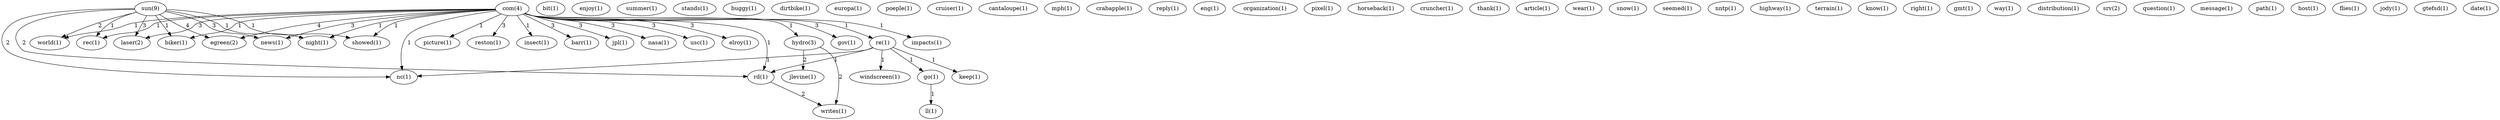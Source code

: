 digraph G {
  com [ label="com(4)" ];
  hydro [ label="hydro(3)" ];
  gov [ label="gov(1)" ];
  impacts [ label="impacts(1)" ];
  picture [ label="picture(1)" ];
  reston [ label="reston(1)" ];
  insect [ label="insect(1)" ];
  re [ label="re(1)" ];
  barr [ label="barr(1)" ];
  jpl [ label="jpl(1)" ];
  laser [ label="laser(2)" ];
  rec [ label="rec(1)" ];
  nasa [ label="nasa(1)" ];
  usc [ label="usc(1)" ];
  rd [ label="rd(1)" ];
  news [ label="news(1)" ];
  world [ label="world(1)" ];
  night [ label="night(1)" ];
  nc [ label="nc(1)" ];
  elroy [ label="elroy(1)" ];
  showed [ label="showed(1)" ];
  egreen [ label="egreen(2)" ];
  biker [ label="biker(1)" ];
  jlevine [ label="jlevine(1)" ];
  writes [ label="writes(1)" ];
  bit [ label="bit(1)" ];
  enjoy [ label="enjoy(1)" ];
  summer [ label="summer(1)" ];
  stands [ label="stands(1)" ];
  buggy [ label="buggy(1)" ];
  dirtbike [ label="dirtbike(1)" ];
  europa [ label="europa(1)" ];
  poeple [ label="poeple(1)" ];
  windscreen [ label="windscreen(1)" ];
  go [ label="go(1)" ];
  keep [ label="keep(1)" ];
  cruiser [ label="cruiser(1)" ];
  cantaloupe [ label="cantaloupe(1)" ];
  mph [ label="mph(1)" ];
  crabapple [ label="crabapple(1)" ];
  reply [ label="reply(1)" ];
  eng [ label="eng(1)" ];
  organization [ label="organization(1)" ];
  pixel [ label="pixel(1)" ];
  horseback [ label="horseback(1)" ];
  sun [ label="sun(9)" ];
  cruncher [ label="cruncher(1)" ];
  thank [ label="thank(1)" ];
  article [ label="article(1)" ];
  wear [ label="wear(1)" ];
  snow [ label="snow(1)" ];
  seemed [ label="seemed(1)" ];
  nntp [ label="nntp(1)" ];
  highway [ label="highway(1)" ];
  terrain [ label="terrain(1)" ];
  know [ label="know(1)" ];
  right [ label="right(1)" ];
  gmt [ label="gmt(1)" ];
  way [ label="way(1)" ];
  distribution [ label="distribution(1)" ];
  srv [ label="srv(2)" ];
  ll [ label="ll(1)" ];
  question [ label="question(1)" ];
  message [ label="message(1)" ];
  path [ label="path(1)" ];
  host [ label="host(1)" ];
  flies [ label="flies(1)" ];
  jody [ label="jody(1)" ];
  gtefsd [ label="gtefsd(1)" ];
  date [ label="date(1)" ];
  com -> hydro [ label="1" ];
  com -> gov [ label="3" ];
  com -> impacts [ label="1" ];
  com -> picture [ label="1" ];
  com -> reston [ label="3" ];
  com -> insect [ label="1" ];
  com -> re [ label="1" ];
  com -> barr [ label="3" ];
  com -> jpl [ label="3" ];
  com -> laser [ label="3" ];
  com -> rec [ label="1" ];
  com -> nasa [ label="3" ];
  com -> usc [ label="3" ];
  com -> rd [ label="1" ];
  com -> news [ label="3" ];
  com -> world [ label="1" ];
  com -> night [ label="1" ];
  com -> nc [ label="1" ];
  com -> elroy [ label="3" ];
  com -> showed [ label="1" ];
  com -> egreen [ label="4" ];
  com -> biker [ label="1" ];
  hydro -> jlevine [ label="2" ];
  hydro -> writes [ label="2" ];
  re -> windscreen [ label="1" ];
  re -> rd [ label="1" ];
  re -> nc [ label="1" ];
  re -> go [ label="1" ];
  re -> keep [ label="1" ];
  sun -> laser [ label="3" ];
  sun -> rec [ label="1" ];
  sun -> rd [ label="2" ];
  sun -> news [ label="3" ];
  sun -> world [ label="2" ];
  sun -> night [ label="1" ];
  sun -> nc [ label="2" ];
  sun -> showed [ label="1" ];
  sun -> egreen [ label="4" ];
  sun -> biker [ label="1" ];
  rd -> writes [ label="2" ];
  go -> ll [ label="1" ];
}
